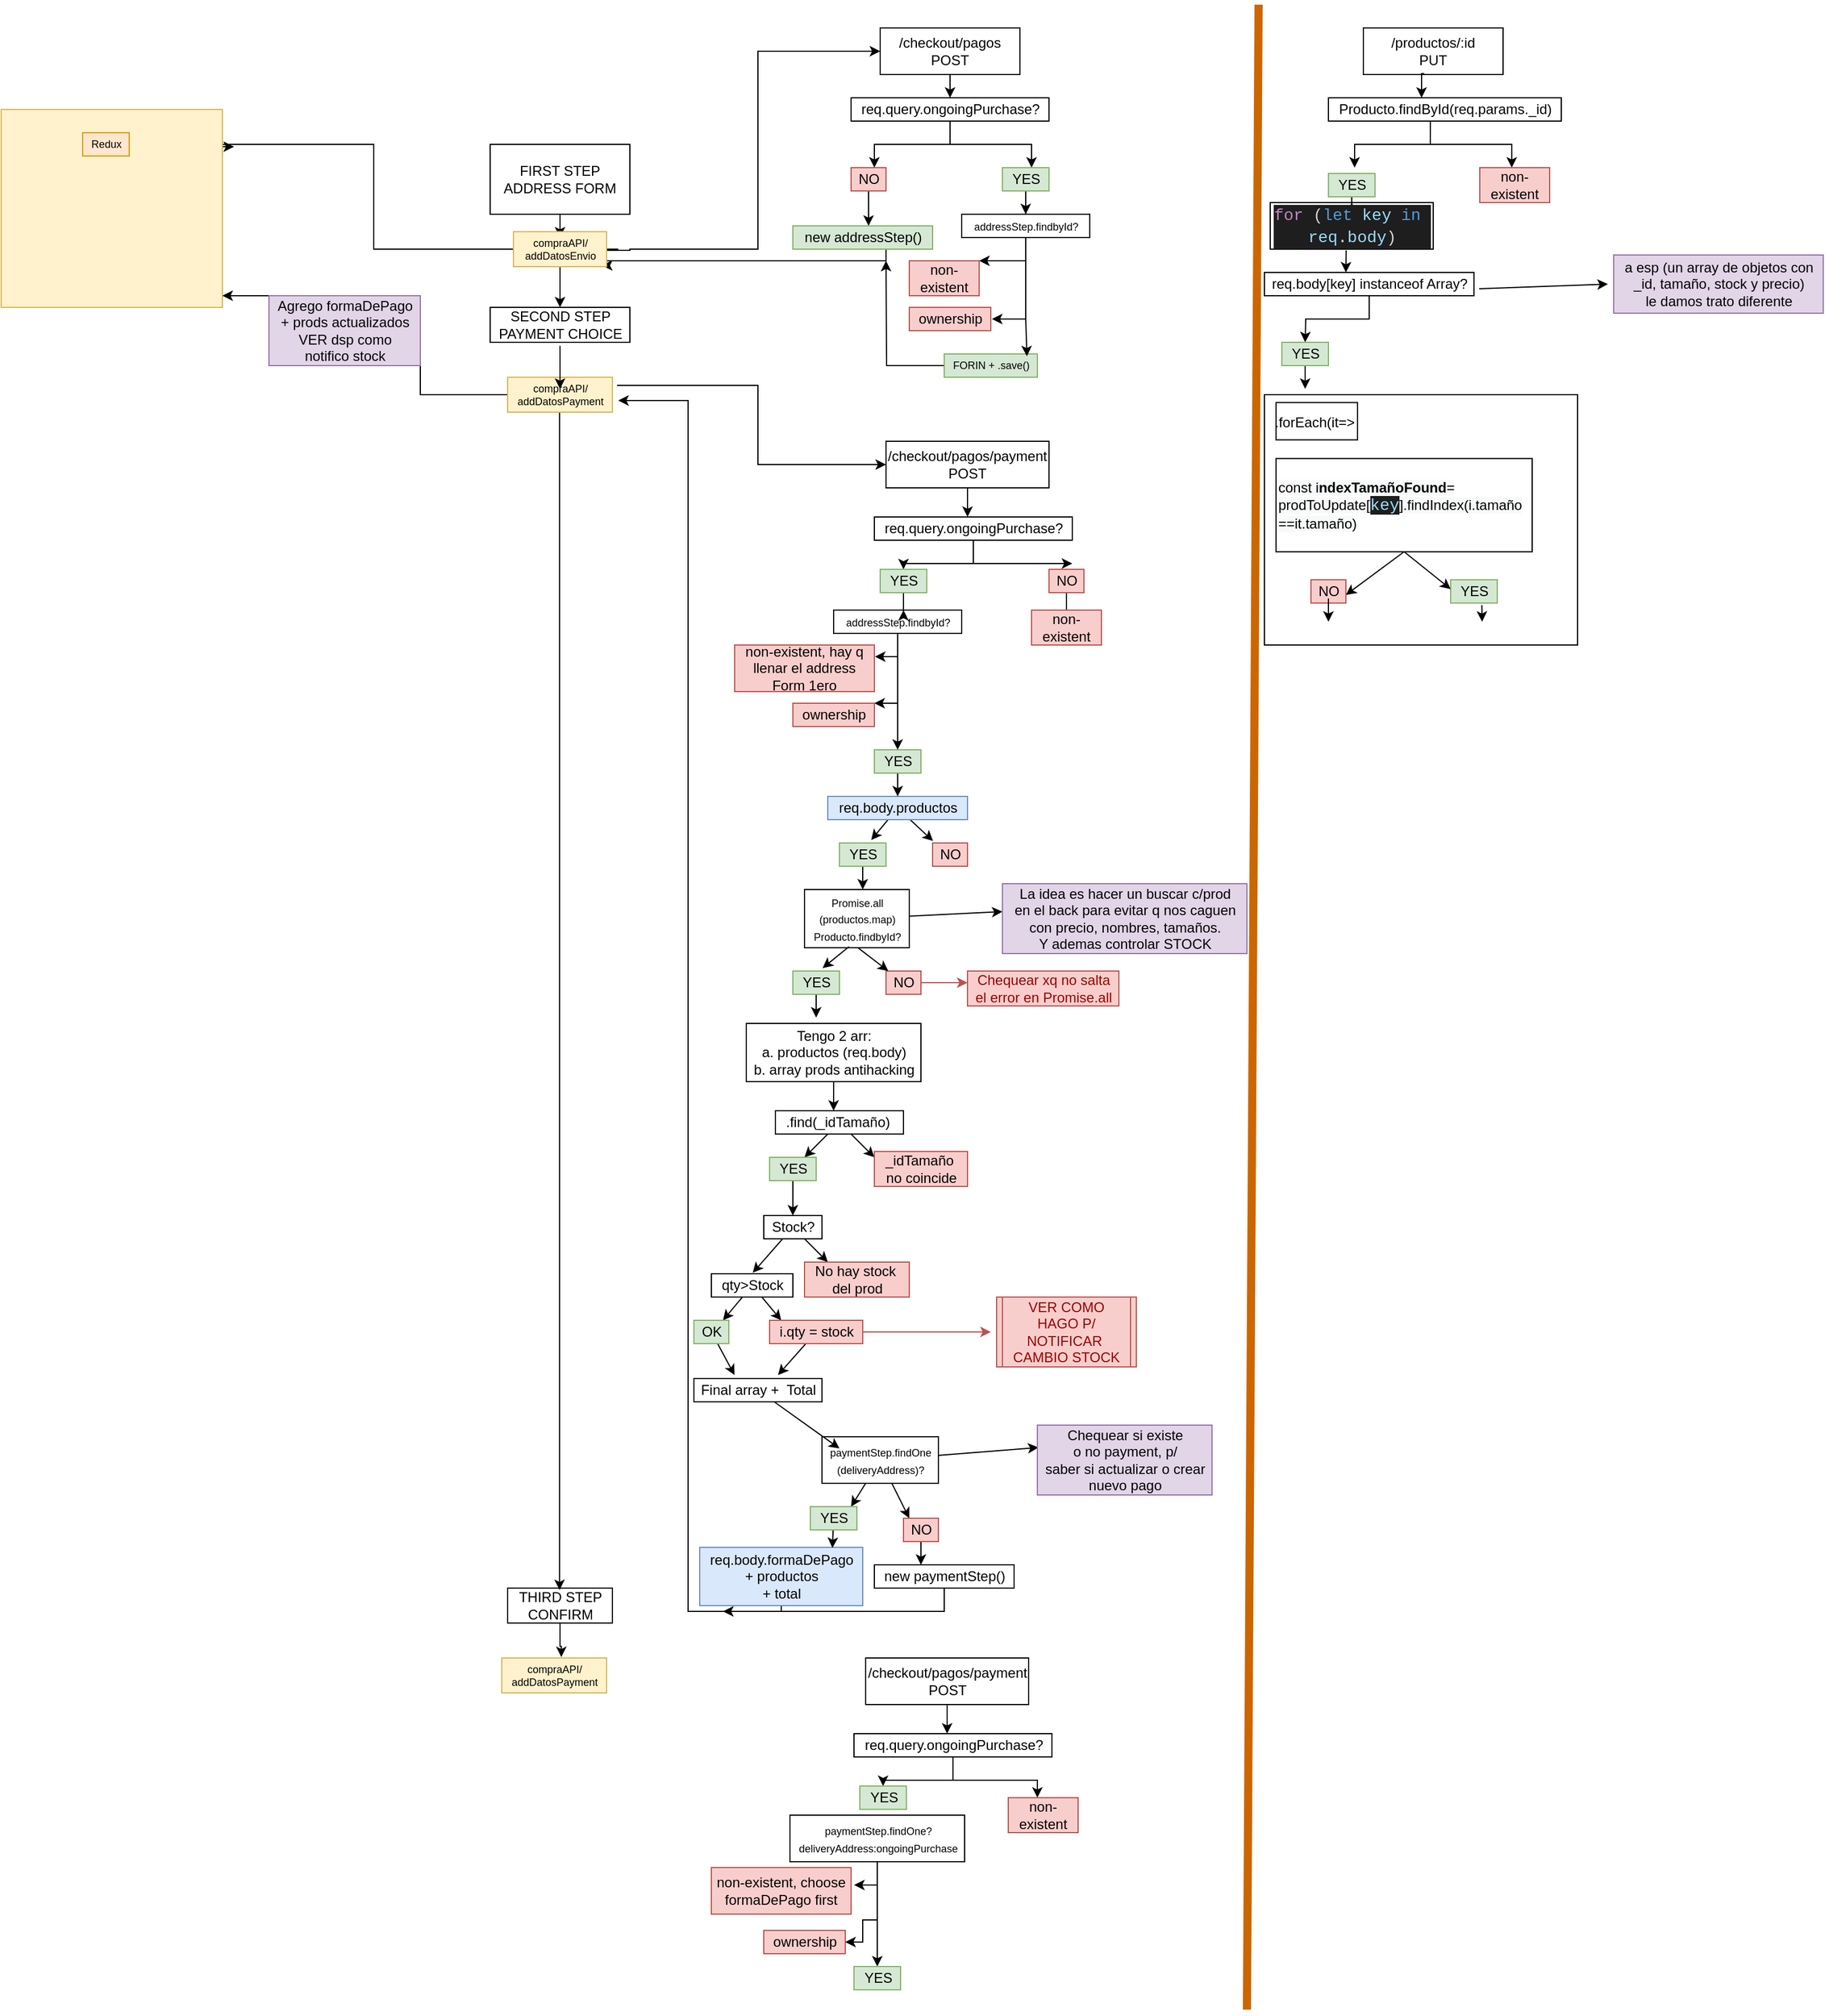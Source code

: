 <mxfile version="17.2.4" type="github">
  <diagram id="WNU0OnEOr58vU2dcK8G2" name="Page-1">
    <mxGraphModel dx="2500" dy="896" grid="1" gridSize="10" guides="1" tooltips="1" connect="1" arrows="1" fold="1" page="1" pageScale="1" pageWidth="827" pageHeight="1169" math="0" shadow="0">
      <root>
        <mxCell id="0" />
        <mxCell id="1" parent="0" />
        <mxCell id="lC1LubLC5lz1J4YGzEKo-27" value="" style="edgeStyle=orthogonalEdgeStyle;rounded=0;orthogonalLoop=1;jettySize=auto;html=1;fontSize=9;" parent="1" source="lC1LubLC5lz1J4YGzEKo-2" edge="1">
          <mxGeometry relative="1" as="geometry">
            <mxPoint x="400" y="300" as="targetPoint" />
          </mxGeometry>
        </mxCell>
        <mxCell id="lC1LubLC5lz1J4YGzEKo-38" style="edgeStyle=orthogonalEdgeStyle;rounded=0;orthogonalLoop=1;jettySize=auto;html=1;fontSize=9;entryX=0;entryY=0.5;entryDx=0;entryDy=0;" parent="1" target="lC1LubLC5lz1J4YGzEKo-7" edge="1">
          <mxGeometry relative="1" as="geometry">
            <mxPoint x="660" y="110" as="targetPoint" />
            <mxPoint x="450" y="310" as="sourcePoint" />
            <Array as="points">
              <mxPoint x="440" y="310" />
              <mxPoint x="440" y="311" />
              <mxPoint x="460" y="311" />
              <mxPoint x="460" y="310" />
              <mxPoint x="570" y="310" />
              <mxPoint x="570" y="140" />
            </Array>
          </mxGeometry>
        </mxCell>
        <mxCell id="lC1LubLC5lz1J4YGzEKo-2" value="FIRST STEP&lt;br&gt;ADDRESS FORM" style="whiteSpace=wrap;html=1;" parent="1" vertex="1">
          <mxGeometry x="340" y="220" width="120" height="60" as="geometry" />
        </mxCell>
        <mxCell id="lC1LubLC5lz1J4YGzEKo-4" value="SECOND STEP&lt;br&gt;PAYMENT CHOICE" style="text;html=1;align=center;verticalAlign=middle;resizable=0;points=[];autosize=1;strokeColor=default;fillColor=none;" parent="1" vertex="1">
          <mxGeometry x="340" y="360" width="120" height="30" as="geometry" />
        </mxCell>
        <mxCell id="lC1LubLC5lz1J4YGzEKo-9" style="edgeStyle=orthogonalEdgeStyle;rounded=0;orthogonalLoop=1;jettySize=auto;html=1;exitX=0.5;exitY=1;exitDx=0;exitDy=0;" parent="1" source="lC1LubLC5lz1J4YGzEKo-7" edge="1">
          <mxGeometry relative="1" as="geometry">
            <mxPoint x="735" y="180" as="targetPoint" />
          </mxGeometry>
        </mxCell>
        <mxCell id="lC1LubLC5lz1J4YGzEKo-7" value="/checkout/pagos&lt;br&gt;POST" style="whiteSpace=wrap;html=1;" parent="1" vertex="1">
          <mxGeometry x="675" y="120" width="120" height="40" as="geometry" />
        </mxCell>
        <mxCell id="lC1LubLC5lz1J4YGzEKo-12" value="" style="edgeStyle=orthogonalEdgeStyle;rounded=0;orthogonalLoop=1;jettySize=auto;html=1;" parent="1" source="lC1LubLC5lz1J4YGzEKo-10" edge="1">
          <mxGeometry relative="1" as="geometry">
            <mxPoint x="670" y="240" as="targetPoint" />
            <Array as="points">
              <mxPoint x="735" y="220" />
              <mxPoint x="670" y="220" />
            </Array>
          </mxGeometry>
        </mxCell>
        <mxCell id="lC1LubLC5lz1J4YGzEKo-14" value="" style="edgeStyle=orthogonalEdgeStyle;rounded=0;orthogonalLoop=1;jettySize=auto;html=1;" parent="1" source="lC1LubLC5lz1J4YGzEKo-10" edge="1">
          <mxGeometry relative="1" as="geometry">
            <mxPoint x="805" y="240" as="targetPoint" />
            <Array as="points">
              <mxPoint x="735" y="220" />
              <mxPoint x="805" y="220" />
              <mxPoint x="805" y="240" />
            </Array>
          </mxGeometry>
        </mxCell>
        <mxCell id="lC1LubLC5lz1J4YGzEKo-10" value="req.query.ongoingPurchase?" style="text;html=1;align=center;verticalAlign=middle;resizable=0;points=[];autosize=1;strokeColor=default;fillColor=none;" parent="1" vertex="1">
          <mxGeometry x="650" y="180" width="170" height="20" as="geometry" />
        </mxCell>
        <mxCell id="lC1LubLC5lz1J4YGzEKo-18" value="" style="edgeStyle=orthogonalEdgeStyle;rounded=0;orthogonalLoop=1;jettySize=auto;html=1;" parent="1" source="lC1LubLC5lz1J4YGzEKo-15" edge="1">
          <mxGeometry relative="1" as="geometry">
            <mxPoint x="665" y="290" as="targetPoint" />
            <Array as="points">
              <mxPoint x="665" y="280" />
              <mxPoint x="665" y="280" />
            </Array>
          </mxGeometry>
        </mxCell>
        <mxCell id="lC1LubLC5lz1J4YGzEKo-15" value="NO" style="text;html=1;align=center;verticalAlign=middle;resizable=0;points=[];autosize=1;strokeColor=#b85450;fillColor=#f8cecc;" parent="1" vertex="1">
          <mxGeometry x="650" y="240" width="30" height="20" as="geometry" />
        </mxCell>
        <mxCell id="lC1LubLC5lz1J4YGzEKo-21" value="" style="edgeStyle=orthogonalEdgeStyle;rounded=0;orthogonalLoop=1;jettySize=auto;html=1;" parent="1" source="lC1LubLC5lz1J4YGzEKo-16" target="lC1LubLC5lz1J4YGzEKo-20" edge="1">
          <mxGeometry relative="1" as="geometry" />
        </mxCell>
        <mxCell id="lC1LubLC5lz1J4YGzEKo-16" value="YES" style="text;html=1;align=center;verticalAlign=middle;resizable=0;points=[];autosize=1;strokeColor=#82b366;fillColor=#d5e8d4;" parent="1" vertex="1">
          <mxGeometry x="780" y="240" width="40" height="20" as="geometry" />
        </mxCell>
        <mxCell id="GX86QxE9Dc3Bw4Pw90zu-1" style="edgeStyle=orthogonalEdgeStyle;rounded=0;orthogonalLoop=1;jettySize=auto;html=1;fontSize=9;entryX=0.95;entryY=0.967;entryDx=0;entryDy=0;entryPerimeter=0;" parent="1" source="lC1LubLC5lz1J4YGzEKo-19" target="lC1LubLC5lz1J4YGzEKo-28" edge="1">
          <mxGeometry relative="1" as="geometry">
            <mxPoint x="440" y="330" as="targetPoint" />
            <Array as="points">
              <mxPoint x="680" y="320" />
              <mxPoint x="440" y="320" />
              <mxPoint x="440" y="324" />
            </Array>
          </mxGeometry>
        </mxCell>
        <mxCell id="lC1LubLC5lz1J4YGzEKo-19" value="new addressStep()" style="text;html=1;align=center;verticalAlign=middle;resizable=0;points=[];autosize=1;strokeColor=#82b366;fillColor=#d5e8d4;" parent="1" vertex="1">
          <mxGeometry x="600" y="290" width="120" height="20" as="geometry" />
        </mxCell>
        <mxCell id="lC1LubLC5lz1J4YGzEKo-23" value="" style="edgeStyle=orthogonalEdgeStyle;rounded=0;orthogonalLoop=1;jettySize=auto;html=1;fontSize=9;" parent="1" source="lC1LubLC5lz1J4YGzEKo-20" target="lC1LubLC5lz1J4YGzEKo-22" edge="1">
          <mxGeometry relative="1" as="geometry">
            <Array as="points">
              <mxPoint x="800" y="320" />
              <mxPoint x="745" y="320" />
            </Array>
          </mxGeometry>
        </mxCell>
        <mxCell id="lC1LubLC5lz1J4YGzEKo-25" value="" style="edgeStyle=orthogonalEdgeStyle;rounded=0;orthogonalLoop=1;jettySize=auto;html=1;fontSize=9;entryX=1.014;entryY=0.5;entryDx=0;entryDy=0;entryPerimeter=0;" parent="1" source="lC1LubLC5lz1J4YGzEKo-20" target="lC1LubLC5lz1J4YGzEKo-24" edge="1">
          <mxGeometry relative="1" as="geometry">
            <mxPoint x="780" y="370" as="targetPoint" />
            <Array as="points">
              <mxPoint x="800" y="370" />
            </Array>
          </mxGeometry>
        </mxCell>
        <mxCell id="lC1LubLC5lz1J4YGzEKo-20" value="&lt;font style=&quot;font-size: 9px&quot;&gt;addressStep.findbyId?&lt;/font&gt;" style="text;html=1;align=center;verticalAlign=middle;resizable=0;points=[];autosize=1;strokeColor=default;" parent="1" vertex="1">
          <mxGeometry x="745" y="280" width="110" height="20" as="geometry" />
        </mxCell>
        <mxCell id="lC1LubLC5lz1J4YGzEKo-22" value="non-existent" style="whiteSpace=wrap;html=1;fillColor=#f8cecc;strokeColor=#b85450;" parent="1" vertex="1">
          <mxGeometry x="700" y="320" width="60" height="30" as="geometry" />
        </mxCell>
        <mxCell id="lC1LubLC5lz1J4YGzEKo-24" value="ownership" style="text;html=1;align=center;verticalAlign=middle;resizable=0;points=[];autosize=1;strokeColor=#b85450;fillColor=#f8cecc;" parent="1" vertex="1">
          <mxGeometry x="700" y="360" width="70" height="20" as="geometry" />
        </mxCell>
        <mxCell id="GX86QxE9Dc3Bw4Pw90zu-2" style="edgeStyle=orthogonalEdgeStyle;rounded=0;orthogonalLoop=1;jettySize=auto;html=1;fontSize=9;" parent="1" source="lC1LubLC5lz1J4YGzEKo-26" edge="1">
          <mxGeometry relative="1" as="geometry">
            <mxPoint x="680" y="320" as="targetPoint" />
          </mxGeometry>
        </mxCell>
        <mxCell id="lC1LubLC5lz1J4YGzEKo-26" value="FORIN + .save()" style="text;html=1;align=center;verticalAlign=middle;resizable=0;points=[];autosize=1;fontSize=9;strokeColor=#82b366;fillColor=#d5e8d4;" parent="1" vertex="1">
          <mxGeometry x="730" y="400" width="80" height="20" as="geometry" />
        </mxCell>
        <mxCell id="lC1LubLC5lz1J4YGzEKo-30" value="" style="edgeStyle=orthogonalEdgeStyle;rounded=0;orthogonalLoop=1;jettySize=auto;html=1;fontSize=9;" parent="1" source="lC1LubLC5lz1J4YGzEKo-28" edge="1">
          <mxGeometry relative="1" as="geometry">
            <mxPoint x="120" y="222" as="targetPoint" />
            <Array as="points">
              <mxPoint x="240" y="310" />
              <mxPoint x="240" y="220" />
              <mxPoint x="110" y="220" />
              <mxPoint x="110" y="222" />
            </Array>
          </mxGeometry>
        </mxCell>
        <mxCell id="lC1LubLC5lz1J4YGzEKo-39" value="" style="edgeStyle=orthogonalEdgeStyle;rounded=0;orthogonalLoop=1;jettySize=auto;html=1;fontSize=9;" parent="1" source="lC1LubLC5lz1J4YGzEKo-28" target="lC1LubLC5lz1J4YGzEKo-4" edge="1">
          <mxGeometry relative="1" as="geometry" />
        </mxCell>
        <mxCell id="lC1LubLC5lz1J4YGzEKo-28" value="compraAPI/&lt;br&gt;addDatosEnvio" style="text;html=1;align=center;verticalAlign=middle;resizable=0;points=[];autosize=1;strokeColor=#d6b656;fillColor=#fff2cc;fontSize=9;" parent="1" vertex="1">
          <mxGeometry x="360" y="295" width="80" height="30" as="geometry" />
        </mxCell>
        <mxCell id="lC1LubLC5lz1J4YGzEKo-36" value="" style="rounded=0;whiteSpace=wrap;html=1;labelBackgroundColor=#FFCCCC;fontSize=9;strokeColor=#d6b656;fillColor=#fff2cc;" parent="1" vertex="1">
          <mxGeometry x="-80" y="190" width="190" height="170" as="geometry" />
        </mxCell>
        <mxCell id="lC1LubLC5lz1J4YGzEKo-37" value="Redux&lt;br&gt;" style="text;html=1;align=center;verticalAlign=middle;resizable=0;points=[];autosize=1;strokeColor=#d79b00;fillColor=#ffe6cc;fontSize=9;" parent="1" vertex="1">
          <mxGeometry x="-10" y="210" width="40" height="20" as="geometry" />
        </mxCell>
        <mxCell id="lC1LubLC5lz1J4YGzEKo-46" value="" style="edgeStyle=orthogonalEdgeStyle;rounded=0;orthogonalLoop=1;jettySize=auto;html=1;fontSize=9;entryX=0.496;entryY=0.056;entryDx=0;entryDy=0;entryPerimeter=0;" parent="1" source="lC1LubLC5lz1J4YGzEKo-43" target="lC1LubLC5lz1J4YGzEKo-47" edge="1">
          <mxGeometry relative="1" as="geometry">
            <mxPoint x="400" y="480" as="targetPoint" />
            <Array as="points">
              <mxPoint x="400" y="1452" />
            </Array>
          </mxGeometry>
        </mxCell>
        <mxCell id="tTHSPChEhPKR0PGT31vi-97" style="edgeStyle=orthogonalEdgeStyle;rounded=0;orthogonalLoop=1;jettySize=auto;html=1;fontColor=#000000;entryX=1;entryY=0.941;entryDx=0;entryDy=0;entryPerimeter=0;" parent="1" source="lC1LubLC5lz1J4YGzEKo-43" target="lC1LubLC5lz1J4YGzEKo-36" edge="1">
          <mxGeometry relative="1" as="geometry">
            <mxPoint x="250" y="350" as="targetPoint" />
            <Array as="points">
              <mxPoint x="280" y="435" />
              <mxPoint x="280" y="350" />
            </Array>
          </mxGeometry>
        </mxCell>
        <mxCell id="lC1LubLC5lz1J4YGzEKo-43" value="compraAPI/&lt;br&gt;addDatosPayment" style="text;html=1;align=center;verticalAlign=middle;resizable=0;points=[];autosize=1;strokeColor=#d6b656;fillColor=#fff2cc;fontSize=9;" parent="1" vertex="1">
          <mxGeometry x="355" y="420" width="90" height="30" as="geometry" />
        </mxCell>
        <mxCell id="GX86QxE9Dc3Bw4Pw90zu-6" style="edgeStyle=orthogonalEdgeStyle;rounded=0;orthogonalLoop=1;jettySize=auto;html=1;fontSize=9;exitX=1.044;exitY=0.233;exitDx=0;exitDy=0;exitPerimeter=0;" parent="1" source="lC1LubLC5lz1J4YGzEKo-43" edge="1">
          <mxGeometry relative="1" as="geometry">
            <mxPoint x="680" y="495" as="targetPoint" />
            <Array as="points">
              <mxPoint x="570" y="427" />
              <mxPoint x="570" y="495" />
            </Array>
          </mxGeometry>
        </mxCell>
        <mxCell id="tTHSPChEhPKR0PGT31vi-1" style="edgeStyle=orthogonalEdgeStyle;rounded=0;orthogonalLoop=1;jettySize=auto;html=1;entryX=0.568;entryY=-0.024;entryDx=0;entryDy=0;entryPerimeter=0;" parent="1" source="lC1LubLC5lz1J4YGzEKo-47" target="tTHSPChEhPKR0PGT31vi-2" edge="1">
          <mxGeometry relative="1" as="geometry">
            <mxPoint x="395" y="1510" as="targetPoint" />
          </mxGeometry>
        </mxCell>
        <mxCell id="lC1LubLC5lz1J4YGzEKo-47" value="THIRD STEP&lt;br&gt;CONFIRM" style="text;html=1;align=center;verticalAlign=middle;resizable=0;points=[];autosize=1;strokeColor=default;fillColor=none;" parent="1" vertex="1">
          <mxGeometry x="355" y="1460" width="90" height="30" as="geometry" />
        </mxCell>
        <mxCell id="GX86QxE9Dc3Bw4Pw90zu-3" value="" style="endArrow=classic;html=1;rounded=0;fontSize=9;entryX=0.888;entryY=0.1;entryDx=0;entryDy=0;entryPerimeter=0;" parent="1" target="lC1LubLC5lz1J4YGzEKo-26" edge="1">
          <mxGeometry width="50" height="50" relative="1" as="geometry">
            <mxPoint x="800" y="370" as="sourcePoint" />
            <mxPoint x="770" y="480" as="targetPoint" />
          </mxGeometry>
        </mxCell>
        <mxCell id="GX86QxE9Dc3Bw4Pw90zu-5" value="" style="endArrow=classic;html=1;rounded=0;fontSize=9;exitX=0.5;exitY=1.1;exitDx=0;exitDy=0;exitPerimeter=0;" parent="1" source="lC1LubLC5lz1J4YGzEKo-4" edge="1">
          <mxGeometry width="50" height="50" relative="1" as="geometry">
            <mxPoint x="400" y="420" as="sourcePoint" />
            <mxPoint x="400" y="430" as="targetPoint" />
          </mxGeometry>
        </mxCell>
        <mxCell id="GX86QxE9Dc3Bw4Pw90zu-9" style="edgeStyle=orthogonalEdgeStyle;rounded=0;orthogonalLoop=1;jettySize=auto;html=1;fontSize=9;" parent="1" source="GX86QxE9Dc3Bw4Pw90zu-8" edge="1">
          <mxGeometry relative="1" as="geometry">
            <mxPoint x="750" y="540" as="targetPoint" />
          </mxGeometry>
        </mxCell>
        <mxCell id="GX86QxE9Dc3Bw4Pw90zu-8" value="/checkout/pagos/payment&lt;br&gt;POST" style="whiteSpace=wrap;html=1;" parent="1" vertex="1">
          <mxGeometry x="680" y="475" width="140" height="40" as="geometry" />
        </mxCell>
        <mxCell id="tTHSPChEhPKR0PGT31vi-6" style="edgeStyle=orthogonalEdgeStyle;rounded=0;orthogonalLoop=1;jettySize=auto;html=1;" parent="1" source="GX86QxE9Dc3Bw4Pw90zu-10" target="GX86QxE9Dc3Bw4Pw90zu-12" edge="1">
          <mxGeometry relative="1" as="geometry" />
        </mxCell>
        <mxCell id="GX86QxE9Dc3Bw4Pw90zu-10" value="req.query.ongoingPurchase?" style="text;html=1;align=center;verticalAlign=middle;resizable=0;points=[];autosize=1;strokeColor=default;fillColor=none;" parent="1" vertex="1">
          <mxGeometry x="670" y="540" width="170" height="20" as="geometry" />
        </mxCell>
        <mxCell id="tTHSPChEhPKR0PGT31vi-4" style="edgeStyle=orthogonalEdgeStyle;rounded=0;orthogonalLoop=1;jettySize=auto;html=1;" parent="1" source="GX86QxE9Dc3Bw4Pw90zu-11" edge="1">
          <mxGeometry relative="1" as="geometry">
            <mxPoint x="835" y="620" as="targetPoint" />
          </mxGeometry>
        </mxCell>
        <mxCell id="GX86QxE9Dc3Bw4Pw90zu-11" value="NO" style="text;html=1;align=center;verticalAlign=middle;resizable=0;points=[];autosize=1;strokeColor=#b85450;fillColor=#f8cecc;" parent="1" vertex="1">
          <mxGeometry x="820" y="585" width="30" height="20" as="geometry" />
        </mxCell>
        <mxCell id="tTHSPChEhPKR0PGT31vi-9" style="edgeStyle=orthogonalEdgeStyle;rounded=0;orthogonalLoop=1;jettySize=auto;html=1;" parent="1" source="GX86QxE9Dc3Bw4Pw90zu-12" edge="1">
          <mxGeometry relative="1" as="geometry">
            <mxPoint x="695" y="620" as="targetPoint" />
          </mxGeometry>
        </mxCell>
        <mxCell id="GX86QxE9Dc3Bw4Pw90zu-12" value="YES" style="text;html=1;align=center;verticalAlign=middle;resizable=0;points=[];autosize=1;strokeColor=#82b366;fillColor=#d5e8d4;" parent="1" vertex="1">
          <mxGeometry x="675" y="585" width="40" height="20" as="geometry" />
        </mxCell>
        <mxCell id="tTHSPChEhPKR0PGT31vi-2" value="compraAPI/&lt;br&gt;addDatosPayment" style="text;html=1;align=center;verticalAlign=middle;resizable=0;points=[];autosize=1;strokeColor=#d6b656;fillColor=#fff2cc;fontSize=9;" parent="1" vertex="1">
          <mxGeometry x="350" y="1520" width="90" height="30" as="geometry" />
        </mxCell>
        <mxCell id="tTHSPChEhPKR0PGT31vi-5" value="non-existent" style="whiteSpace=wrap;html=1;fillColor=#f8cecc;strokeColor=#b85450;" parent="1" vertex="1">
          <mxGeometry x="805" y="620" width="60" height="30" as="geometry" />
        </mxCell>
        <mxCell id="tTHSPChEhPKR0PGT31vi-7" value="" style="endArrow=classic;html=1;rounded=0;" parent="1" edge="1">
          <mxGeometry width="50" height="50" relative="1" as="geometry">
            <mxPoint x="750" y="580" as="sourcePoint" />
            <mxPoint x="840" y="580" as="targetPoint" />
          </mxGeometry>
        </mxCell>
        <mxCell id="tTHSPChEhPKR0PGT31vi-11" style="edgeStyle=orthogonalEdgeStyle;rounded=0;orthogonalLoop=1;jettySize=auto;html=1;" parent="1" source="tTHSPChEhPKR0PGT31vi-10" edge="1">
          <mxGeometry relative="1" as="geometry">
            <mxPoint x="670" y="660" as="targetPoint" />
          </mxGeometry>
        </mxCell>
        <mxCell id="tTHSPChEhPKR0PGT31vi-10" value="&lt;font style=&quot;font-size: 9px&quot;&gt;addressStep.findbyId?&lt;/font&gt;" style="text;html=1;align=center;verticalAlign=middle;resizable=0;points=[];autosize=1;strokeColor=default;" parent="1" vertex="1">
          <mxGeometry x="635" y="620" width="110" height="20" as="geometry" />
        </mxCell>
        <mxCell id="tTHSPChEhPKR0PGT31vi-12" value="non-existent, hay q llenar el address Form 1ero" style="whiteSpace=wrap;html=1;fillColor=#f8cecc;strokeColor=#b85450;" parent="1" vertex="1">
          <mxGeometry x="550" y="650" width="120" height="40" as="geometry" />
        </mxCell>
        <mxCell id="tTHSPChEhPKR0PGT31vi-13" value="" style="endArrow=classic;html=1;rounded=0;edgeStyle=orthogonalEdgeStyle;" parent="1" edge="1">
          <mxGeometry width="50" height="50" relative="1" as="geometry">
            <mxPoint x="690" y="660" as="sourcePoint" />
            <mxPoint x="670" y="700" as="targetPoint" />
            <Array as="points">
              <mxPoint x="690" y="700" />
              <mxPoint x="670" y="700" />
            </Array>
          </mxGeometry>
        </mxCell>
        <mxCell id="tTHSPChEhPKR0PGT31vi-14" value="" style="endArrow=classic;html=1;rounded=0;" parent="1" edge="1">
          <mxGeometry width="50" height="50" relative="1" as="geometry">
            <mxPoint x="690" y="700" as="sourcePoint" />
            <mxPoint x="690" y="740" as="targetPoint" />
          </mxGeometry>
        </mxCell>
        <mxCell id="tTHSPChEhPKR0PGT31vi-15" value="ownership" style="text;html=1;align=center;verticalAlign=middle;resizable=0;points=[];autosize=1;strokeColor=#b85450;fillColor=#f8cecc;" parent="1" vertex="1">
          <mxGeometry x="600" y="700" width="70" height="20" as="geometry" />
        </mxCell>
        <mxCell id="tTHSPChEhPKR0PGT31vi-17" style="edgeStyle=none;rounded=0;orthogonalLoop=1;jettySize=auto;html=1;entryX=0.683;entryY=-0.128;entryDx=0;entryDy=0;entryPerimeter=0;" parent="1" source="tTHSPChEhPKR0PGT31vi-16" target="tTHSPChEhPKR0PGT31vi-19" edge="1">
          <mxGeometry relative="1" as="geometry">
            <mxPoint x="660" y="750" as="targetPoint" />
          </mxGeometry>
        </mxCell>
        <mxCell id="tTHSPChEhPKR0PGT31vi-18" style="edgeStyle=none;rounded=0;orthogonalLoop=1;jettySize=auto;html=1;entryX=0.012;entryY=-0.085;entryDx=0;entryDy=0;entryPerimeter=0;" parent="1" source="tTHSPChEhPKR0PGT31vi-16" target="tTHSPChEhPKR0PGT31vi-20" edge="1">
          <mxGeometry relative="1" as="geometry">
            <mxPoint x="720" y="750" as="targetPoint" />
          </mxGeometry>
        </mxCell>
        <mxCell id="tTHSPChEhPKR0PGT31vi-16" value="req.body.productos" style="text;html=1;align=center;verticalAlign=middle;resizable=0;points=[];autosize=1;fillColor=#dae8fc;strokeColor=#6c8ebf;" parent="1" vertex="1">
          <mxGeometry x="630" y="780" width="120" height="20" as="geometry" />
        </mxCell>
        <mxCell id="tTHSPChEhPKR0PGT31vi-24" style="edgeStyle=none;rounded=0;orthogonalLoop=1;jettySize=auto;html=1;" parent="1" source="tTHSPChEhPKR0PGT31vi-19" edge="1">
          <mxGeometry relative="1" as="geometry">
            <mxPoint x="660" y="860" as="targetPoint" />
          </mxGeometry>
        </mxCell>
        <mxCell id="tTHSPChEhPKR0PGT31vi-19" value="YES" style="text;html=1;align=center;verticalAlign=middle;resizable=0;points=[];autosize=1;strokeColor=#82b366;fillColor=#d5e8d4;" parent="1" vertex="1">
          <mxGeometry x="640" y="820" width="40" height="20" as="geometry" />
        </mxCell>
        <mxCell id="tTHSPChEhPKR0PGT31vi-20" value="NO" style="text;html=1;align=center;verticalAlign=middle;resizable=0;points=[];autosize=1;strokeColor=#b85450;fillColor=#f8cecc;" parent="1" vertex="1">
          <mxGeometry x="720" y="820" width="30" height="20" as="geometry" />
        </mxCell>
        <mxCell id="tTHSPChEhPKR0PGT31vi-23" style="edgeStyle=none;rounded=0;orthogonalLoop=1;jettySize=auto;html=1;" parent="1" source="tTHSPChEhPKR0PGT31vi-21" edge="1">
          <mxGeometry relative="1" as="geometry">
            <mxPoint x="690" y="780" as="targetPoint" />
          </mxGeometry>
        </mxCell>
        <mxCell id="tTHSPChEhPKR0PGT31vi-21" value="YES" style="text;html=1;align=center;verticalAlign=middle;resizable=0;points=[];autosize=1;strokeColor=#82b366;fillColor=#d5e8d4;" parent="1" vertex="1">
          <mxGeometry x="670" y="740" width="40" height="20" as="geometry" />
        </mxCell>
        <mxCell id="tTHSPChEhPKR0PGT31vi-26" style="edgeStyle=none;rounded=0;orthogonalLoop=1;jettySize=auto;html=1;entryX=0;entryY=0.4;entryDx=0;entryDy=0;entryPerimeter=0;" parent="1" source="tTHSPChEhPKR0PGT31vi-25" target="tTHSPChEhPKR0PGT31vi-27" edge="1">
          <mxGeometry relative="1" as="geometry">
            <mxPoint x="780" y="880" as="targetPoint" />
          </mxGeometry>
        </mxCell>
        <mxCell id="tTHSPChEhPKR0PGT31vi-25" value="&lt;font style=&quot;font-size: 9px&quot;&gt;Promise.all&lt;br&gt;(productos.map)&lt;br&gt;Producto.findbyId?&lt;/font&gt;" style="text;html=1;align=center;verticalAlign=middle;resizable=0;points=[];autosize=1;strokeColor=default;" parent="1" vertex="1">
          <mxGeometry x="610" y="860" width="90" height="50" as="geometry" />
        </mxCell>
        <mxCell id="tTHSPChEhPKR0PGT31vi-27" value="La idea es hacer un buscar c/prod &lt;br&gt;en el back para evitar q nos caguen &lt;br&gt;con precio, nombres, tamaños.&lt;br&gt;Y ademas controlar STOCK" style="text;html=1;align=center;verticalAlign=middle;resizable=0;points=[];autosize=1;strokeColor=#9673a6;glass=0;sketch=0;fillColor=#e1d5e7;" parent="1" vertex="1">
          <mxGeometry x="780" y="855" width="210" height="60" as="geometry" />
        </mxCell>
        <mxCell id="tTHSPChEhPKR0PGT31vi-29" value="NO" style="text;html=1;align=center;verticalAlign=middle;resizable=0;points=[];autosize=1;strokeColor=#b85450;fillColor=#f8cecc;" parent="1" vertex="1">
          <mxGeometry x="680" y="930" width="30" height="20" as="geometry" />
        </mxCell>
        <mxCell id="tTHSPChEhPKR0PGT31vi-33" style="edgeStyle=none;rounded=0;orthogonalLoop=1;jettySize=auto;html=1;" parent="1" source="tTHSPChEhPKR0PGT31vi-30" edge="1">
          <mxGeometry relative="1" as="geometry">
            <mxPoint x="620" y="970" as="targetPoint" />
          </mxGeometry>
        </mxCell>
        <mxCell id="tTHSPChEhPKR0PGT31vi-30" value="YES" style="text;html=1;align=center;verticalAlign=middle;resizable=0;points=[];autosize=1;strokeColor=#82b366;fillColor=#d5e8d4;" parent="1" vertex="1">
          <mxGeometry x="600" y="930" width="40" height="20" as="geometry" />
        </mxCell>
        <mxCell id="tTHSPChEhPKR0PGT31vi-31" style="edgeStyle=none;rounded=0;orthogonalLoop=1;jettySize=auto;html=1;entryX=0.639;entryY=-0.128;entryDx=0;entryDy=0;entryPerimeter=0;exitX=0.424;exitY=0.983;exitDx=0;exitDy=0;exitPerimeter=0;" parent="1" source="tTHSPChEhPKR0PGT31vi-25" target="tTHSPChEhPKR0PGT31vi-30" edge="1">
          <mxGeometry relative="1" as="geometry">
            <mxPoint x="677.32" y="827.44" as="targetPoint" />
            <mxPoint x="650" y="920" as="sourcePoint" />
          </mxGeometry>
        </mxCell>
        <mxCell id="tTHSPChEhPKR0PGT31vi-32" style="edgeStyle=none;rounded=0;orthogonalLoop=1;jettySize=auto;html=1;exitX=0.511;exitY=1.001;exitDx=0;exitDy=0;exitPerimeter=0;" parent="1" source="tTHSPChEhPKR0PGT31vi-25" target="tTHSPChEhPKR0PGT31vi-29" edge="1">
          <mxGeometry relative="1" as="geometry">
            <mxPoint x="635.56" y="937.44" as="targetPoint" />
            <mxPoint x="658.16" y="919.15" as="sourcePoint" />
          </mxGeometry>
        </mxCell>
        <mxCell id="tTHSPChEhPKR0PGT31vi-37" style="edgeStyle=none;rounded=0;orthogonalLoop=1;jettySize=auto;html=1;" parent="1" source="tTHSPChEhPKR0PGT31vi-34" edge="1">
          <mxGeometry relative="1" as="geometry">
            <mxPoint x="635" y="1050" as="targetPoint" />
          </mxGeometry>
        </mxCell>
        <mxCell id="tTHSPChEhPKR0PGT31vi-34" value="Tengo 2 arr:&lt;br&gt;a. productos (req.body)&lt;br&gt;b. array prods antihacking" style="text;html=1;align=center;verticalAlign=middle;resizable=0;points=[];autosize=1;strokeColor=default;" parent="1" vertex="1">
          <mxGeometry x="560" y="975" width="150" height="50" as="geometry" />
        </mxCell>
        <mxCell id="tTHSPChEhPKR0PGT31vi-39" style="edgeStyle=none;rounded=0;orthogonalLoop=1;jettySize=auto;html=1;" parent="1" source="tTHSPChEhPKR0PGT31vi-38" edge="1">
          <mxGeometry relative="1" as="geometry">
            <mxPoint x="610" y="1090" as="targetPoint" />
          </mxGeometry>
        </mxCell>
        <mxCell id="tTHSPChEhPKR0PGT31vi-40" style="edgeStyle=none;rounded=0;orthogonalLoop=1;jettySize=auto;html=1;" parent="1" source="tTHSPChEhPKR0PGT31vi-38" edge="1">
          <mxGeometry relative="1" as="geometry">
            <mxPoint x="670" y="1090" as="targetPoint" />
          </mxGeometry>
        </mxCell>
        <mxCell id="tTHSPChEhPKR0PGT31vi-38" value=".find(_idTamaño)&amp;nbsp;" style="text;html=1;align=center;verticalAlign=middle;resizable=0;points=[];autosize=1;strokeColor=default;" parent="1" vertex="1">
          <mxGeometry x="585" y="1050" width="110" height="20" as="geometry" />
        </mxCell>
        <mxCell id="tTHSPChEhPKR0PGT31vi-49" value="" style="edgeStyle=none;rounded=0;orthogonalLoop=1;jettySize=auto;html=1;fontColor=#990000;" parent="1" source="tTHSPChEhPKR0PGT31vi-41" target="tTHSPChEhPKR0PGT31vi-48" edge="1">
          <mxGeometry relative="1" as="geometry" />
        </mxCell>
        <mxCell id="tTHSPChEhPKR0PGT31vi-41" value="YES" style="text;html=1;align=center;verticalAlign=middle;resizable=0;points=[];autosize=1;strokeColor=#82b366;fillColor=#d5e8d4;" parent="1" vertex="1">
          <mxGeometry x="580" y="1090" width="40" height="20" as="geometry" />
        </mxCell>
        <mxCell id="tTHSPChEhPKR0PGT31vi-42" value="_idTamaño&amp;nbsp;&lt;br&gt;no coincide" style="text;html=1;align=center;verticalAlign=middle;resizable=0;points=[];autosize=1;strokeColor=#b85450;fillColor=#f8cecc;" parent="1" vertex="1">
          <mxGeometry x="670" y="1085" width="80" height="30" as="geometry" />
        </mxCell>
        <mxCell id="tTHSPChEhPKR0PGT31vi-43" value="" style="endArrow=classic;html=1;rounded=0;exitX=1;exitY=0.5;exitDx=0;exitDy=0;exitPerimeter=0;fillColor=#f8cecc;strokeColor=#b85450;" parent="1" source="tTHSPChEhPKR0PGT31vi-29" edge="1">
          <mxGeometry width="50" height="50" relative="1" as="geometry">
            <mxPoint x="710" y="970" as="sourcePoint" />
            <mxPoint x="750" y="940" as="targetPoint" />
          </mxGeometry>
        </mxCell>
        <mxCell id="tTHSPChEhPKR0PGT31vi-44" value="Chequear xq no salta&lt;br&gt;el error en Promise.all" style="text;html=1;align=center;verticalAlign=middle;resizable=0;points=[];autosize=1;strokeColor=#b85450;fillColor=#f8cecc;fontColor=#990000;" parent="1" vertex="1">
          <mxGeometry x="750" y="930" width="130" height="30" as="geometry" />
        </mxCell>
        <mxCell id="tTHSPChEhPKR0PGT31vi-50" style="edgeStyle=none;rounded=0;orthogonalLoop=1;jettySize=auto;html=1;fontColor=#990000;" parent="1" source="tTHSPChEhPKR0PGT31vi-48" edge="1">
          <mxGeometry relative="1" as="geometry">
            <mxPoint x="630" y="1180" as="targetPoint" />
          </mxGeometry>
        </mxCell>
        <mxCell id="tTHSPChEhPKR0PGT31vi-52" style="edgeStyle=none;rounded=0;orthogonalLoop=1;jettySize=auto;html=1;fontColor=#990000;entryX=0.508;entryY=-0.041;entryDx=0;entryDy=0;entryPerimeter=0;" parent="1" source="tTHSPChEhPKR0PGT31vi-48" target="tTHSPChEhPKR0PGT31vi-53" edge="1">
          <mxGeometry relative="1" as="geometry">
            <mxPoint x="570" y="1180" as="targetPoint" />
          </mxGeometry>
        </mxCell>
        <mxCell id="tTHSPChEhPKR0PGT31vi-48" value="Stock?" style="text;html=1;align=center;verticalAlign=middle;resizable=0;points=[];autosize=1;strokeColor=default;" parent="1" vertex="1">
          <mxGeometry x="575" y="1140" width="50" height="20" as="geometry" />
        </mxCell>
        <mxCell id="tTHSPChEhPKR0PGT31vi-51" value="No hay stock&amp;nbsp;&lt;br&gt;del prod" style="text;html=1;align=center;verticalAlign=middle;resizable=0;points=[];autosize=1;strokeColor=#b85450;fillColor=#f8cecc;" parent="1" vertex="1">
          <mxGeometry x="610" y="1180" width="90" height="30" as="geometry" />
        </mxCell>
        <mxCell id="tTHSPChEhPKR0PGT31vi-55" style="edgeStyle=none;rounded=0;orthogonalLoop=1;jettySize=auto;html=1;fontColor=#990000;" parent="1" source="tTHSPChEhPKR0PGT31vi-53" edge="1">
          <mxGeometry relative="1" as="geometry">
            <mxPoint x="540" y="1230" as="targetPoint" />
          </mxGeometry>
        </mxCell>
        <mxCell id="tTHSPChEhPKR0PGT31vi-56" style="edgeStyle=none;rounded=0;orthogonalLoop=1;jettySize=auto;html=1;fontColor=#990000;" parent="1" source="tTHSPChEhPKR0PGT31vi-53" edge="1">
          <mxGeometry relative="1" as="geometry">
            <mxPoint x="590" y="1230" as="targetPoint" />
          </mxGeometry>
        </mxCell>
        <mxCell id="tTHSPChEhPKR0PGT31vi-53" value="qty&amp;gt;Stock" style="text;html=1;align=center;verticalAlign=middle;resizable=0;points=[];autosize=1;strokeColor=default;" parent="1" vertex="1">
          <mxGeometry x="530" y="1190" width="70" height="20" as="geometry" />
        </mxCell>
        <mxCell id="tTHSPChEhPKR0PGT31vi-61" style="edgeStyle=none;rounded=0;orthogonalLoop=1;jettySize=auto;html=1;fontColor=#990000;entryX=0.317;entryY=-0.15;entryDx=0;entryDy=0;entryPerimeter=0;" parent="1" source="tTHSPChEhPKR0PGT31vi-57" target="tTHSPChEhPKR0PGT31vi-63" edge="1">
          <mxGeometry relative="1" as="geometry">
            <mxPoint x="560" y="1280" as="targetPoint" />
          </mxGeometry>
        </mxCell>
        <mxCell id="tTHSPChEhPKR0PGT31vi-57" value="OK" style="text;html=1;align=center;verticalAlign=middle;resizable=0;points=[];autosize=1;strokeColor=#82b366;fillColor=#d5e8d4;" parent="1" vertex="1">
          <mxGeometry x="515" y="1230" width="30" height="20" as="geometry" />
        </mxCell>
        <mxCell id="tTHSPChEhPKR0PGT31vi-59" style="edgeStyle=none;rounded=0;orthogonalLoop=1;jettySize=auto;html=1;fontColor=#990000;fillColor=#f8cecc;strokeColor=#b85450;" parent="1" source="tTHSPChEhPKR0PGT31vi-58" edge="1">
          <mxGeometry relative="1" as="geometry">
            <mxPoint x="770" y="1240" as="targetPoint" />
          </mxGeometry>
        </mxCell>
        <mxCell id="tTHSPChEhPKR0PGT31vi-62" style="edgeStyle=none;rounded=0;orthogonalLoop=1;jettySize=auto;html=1;fontColor=#990000;entryX=0.657;entryY=-0.15;entryDx=0;entryDy=0;entryPerimeter=0;" parent="1" source="tTHSPChEhPKR0PGT31vi-58" target="tTHSPChEhPKR0PGT31vi-63" edge="1">
          <mxGeometry relative="1" as="geometry">
            <mxPoint x="590" y="1270" as="targetPoint" />
          </mxGeometry>
        </mxCell>
        <mxCell id="tTHSPChEhPKR0PGT31vi-58" value="i.qty = stock" style="text;html=1;align=center;verticalAlign=middle;resizable=0;points=[];autosize=1;strokeColor=#b85450;fillColor=#f8cecc;" parent="1" vertex="1">
          <mxGeometry x="580" y="1230" width="80" height="20" as="geometry" />
        </mxCell>
        <mxCell id="tTHSPChEhPKR0PGT31vi-60" value="VER COMO&lt;br&gt;HAGO P/&lt;br&gt;NOTIFICAR&amp;nbsp;&lt;br&gt;CAMBIO STOCK" style="shape=process;whiteSpace=wrap;html=1;backgroundOutline=1;glass=0;sketch=0;strokeColor=#b85450;size=0.042;fillColor=#f8cecc;fontColor=#990000;" parent="1" vertex="1">
          <mxGeometry x="775" y="1210" width="120" height="60" as="geometry" />
        </mxCell>
        <mxCell id="tTHSPChEhPKR0PGT31vi-64" style="edgeStyle=none;rounded=0;orthogonalLoop=1;jettySize=auto;html=1;fontColor=#000000;" parent="1" source="tTHSPChEhPKR0PGT31vi-63" edge="1">
          <mxGeometry relative="1" as="geometry">
            <mxPoint x="640" y="1340" as="targetPoint" />
          </mxGeometry>
        </mxCell>
        <mxCell id="tTHSPChEhPKR0PGT31vi-63" value="Final array +&amp;nbsp; Total" style="text;html=1;align=center;verticalAlign=middle;resizable=0;points=[];autosize=1;strokeColor=default;fillColor=none;fontColor=#000000;" parent="1" vertex="1">
          <mxGeometry x="515" y="1280" width="110" height="20" as="geometry" />
        </mxCell>
        <mxCell id="tTHSPChEhPKR0PGT31vi-67" style="edgeStyle=none;rounded=0;orthogonalLoop=1;jettySize=auto;html=1;entryX=0.006;entryY=0.32;entryDx=0;entryDy=0;entryPerimeter=0;fontColor=#000000;" parent="1" source="tTHSPChEhPKR0PGT31vi-65" target="tTHSPChEhPKR0PGT31vi-66" edge="1">
          <mxGeometry relative="1" as="geometry" />
        </mxCell>
        <mxCell id="tTHSPChEhPKR0PGT31vi-68" style="edgeStyle=none;rounded=0;orthogonalLoop=1;jettySize=auto;html=1;fontColor=#000000;" parent="1" source="tTHSPChEhPKR0PGT31vi-65" edge="1">
          <mxGeometry relative="1" as="geometry">
            <mxPoint x="650" y="1390" as="targetPoint" />
          </mxGeometry>
        </mxCell>
        <mxCell id="tTHSPChEhPKR0PGT31vi-69" style="edgeStyle=none;rounded=0;orthogonalLoop=1;jettySize=auto;html=1;fontColor=#000000;" parent="1" source="tTHSPChEhPKR0PGT31vi-65" edge="1">
          <mxGeometry relative="1" as="geometry">
            <mxPoint x="700" y="1400" as="targetPoint" />
          </mxGeometry>
        </mxCell>
        <mxCell id="tTHSPChEhPKR0PGT31vi-65" value="&lt;font style=&quot;font-size: 9px&quot;&gt;paymentStep.findOne&lt;br&gt;(deliveryAddress)?&lt;/font&gt;" style="text;html=1;align=center;verticalAlign=middle;resizable=0;points=[];autosize=1;strokeColor=default;" parent="1" vertex="1">
          <mxGeometry x="625" y="1330" width="100" height="40" as="geometry" />
        </mxCell>
        <mxCell id="tTHSPChEhPKR0PGT31vi-66" value="Chequear si existe&lt;br&gt;o no payment, p/&lt;br&gt;saber si actualizar o crear&lt;br&gt;nuevo pago" style="text;html=1;align=center;verticalAlign=middle;resizable=0;points=[];autosize=1;strokeColor=#9673a6;glass=0;sketch=0;fillColor=#e1d5e7;" parent="1" vertex="1">
          <mxGeometry x="810" y="1320" width="150" height="60" as="geometry" />
        </mxCell>
        <mxCell id="tTHSPChEhPKR0PGT31vi-79" style="edgeStyle=orthogonalEdgeStyle;rounded=0;orthogonalLoop=1;jettySize=auto;html=1;fontColor=#000000;" parent="1" source="tTHSPChEhPKR0PGT31vi-70" edge="1">
          <mxGeometry relative="1" as="geometry">
            <mxPoint x="540" y="1480" as="targetPoint" />
            <Array as="points">
              <mxPoint x="590" y="1480" />
              <mxPoint x="550" y="1480" />
            </Array>
          </mxGeometry>
        </mxCell>
        <mxCell id="tTHSPChEhPKR0PGT31vi-70" value="req.body.formaDePago&lt;br&gt;+ productos&lt;br&gt;+ total" style="text;html=1;align=center;verticalAlign=middle;resizable=0;points=[];autosize=1;fillColor=#dae8fc;strokeColor=#6c8ebf;" parent="1" vertex="1">
          <mxGeometry x="520" y="1425" width="140" height="50" as="geometry" />
        </mxCell>
        <mxCell id="tTHSPChEhPKR0PGT31vi-72" style="edgeStyle=none;rounded=0;orthogonalLoop=1;jettySize=auto;html=1;fontColor=#000000;" parent="1" source="tTHSPChEhPKR0PGT31vi-71" edge="1">
          <mxGeometry relative="1" as="geometry">
            <mxPoint x="710" y="1440" as="targetPoint" />
          </mxGeometry>
        </mxCell>
        <mxCell id="tTHSPChEhPKR0PGT31vi-71" value="NO" style="text;html=1;align=center;verticalAlign=middle;resizable=0;points=[];autosize=1;strokeColor=#b85450;fillColor=#f8cecc;" parent="1" vertex="1">
          <mxGeometry x="695" y="1400" width="30" height="20" as="geometry" />
        </mxCell>
        <mxCell id="tTHSPChEhPKR0PGT31vi-78" style="edgeStyle=orthogonalEdgeStyle;rounded=0;orthogonalLoop=1;jettySize=auto;html=1;fontColor=#000000;" parent="1" source="tTHSPChEhPKR0PGT31vi-73" edge="1">
          <mxGeometry relative="1" as="geometry">
            <mxPoint x="450" y="440" as="targetPoint" />
            <Array as="points">
              <mxPoint x="730" y="1480" />
              <mxPoint x="510" y="1480" />
              <mxPoint x="510" y="440" />
            </Array>
          </mxGeometry>
        </mxCell>
        <mxCell id="tTHSPChEhPKR0PGT31vi-73" value="new paymentStep()" style="text;html=1;align=center;verticalAlign=middle;resizable=0;points=[];autosize=1;strokeColor=default;" parent="1" vertex="1">
          <mxGeometry x="670" y="1440" width="120" height="20" as="geometry" />
        </mxCell>
        <mxCell id="tTHSPChEhPKR0PGT31vi-77" style="edgeStyle=none;rounded=0;orthogonalLoop=1;jettySize=auto;html=1;entryX=0.814;entryY=0.01;entryDx=0;entryDy=0;entryPerimeter=0;fontColor=#000000;" parent="1" source="tTHSPChEhPKR0PGT31vi-74" target="tTHSPChEhPKR0PGT31vi-70" edge="1">
          <mxGeometry relative="1" as="geometry" />
        </mxCell>
        <mxCell id="tTHSPChEhPKR0PGT31vi-74" value="YES" style="text;html=1;align=center;verticalAlign=middle;resizable=0;points=[];autosize=1;strokeColor=#82b366;fillColor=#d5e8d4;" parent="1" vertex="1">
          <mxGeometry x="615" y="1390" width="40" height="20" as="geometry" />
        </mxCell>
        <mxCell id="tTHSPChEhPKR0PGT31vi-82" value="/checkout/pagos/payment&lt;br&gt;POST" style="whiteSpace=wrap;html=1;" parent="1" vertex="1">
          <mxGeometry x="662.5" y="1520" width="140" height="40" as="geometry" />
        </mxCell>
        <mxCell id="tTHSPChEhPKR0PGT31vi-83" style="edgeStyle=orthogonalEdgeStyle;rounded=0;orthogonalLoop=1;jettySize=auto;html=1;fontSize=9;" parent="1" source="tTHSPChEhPKR0PGT31vi-82" edge="1">
          <mxGeometry relative="1" as="geometry">
            <mxPoint x="732.5" y="1585" as="targetPoint" />
          </mxGeometry>
        </mxCell>
        <mxCell id="tTHSPChEhPKR0PGT31vi-84" value="req.query.ongoingPurchase?" style="text;html=1;align=center;verticalAlign=middle;resizable=0;points=[];autosize=1;strokeColor=default;fillColor=none;" parent="1" vertex="1">
          <mxGeometry x="652.5" y="1585" width="170" height="20" as="geometry" />
        </mxCell>
        <mxCell id="tTHSPChEhPKR0PGT31vi-85" style="edgeStyle=orthogonalEdgeStyle;rounded=0;orthogonalLoop=1;jettySize=auto;html=1;" parent="1" source="tTHSPChEhPKR0PGT31vi-84" target="tTHSPChEhPKR0PGT31vi-87" edge="1">
          <mxGeometry relative="1" as="geometry" />
        </mxCell>
        <mxCell id="tTHSPChEhPKR0PGT31vi-86" value="" style="endArrow=classic;html=1;rounded=0;" parent="1" edge="1">
          <mxGeometry width="50" height="50" relative="1" as="geometry">
            <mxPoint x="732.5" y="1625" as="sourcePoint" />
            <mxPoint x="810" y="1640" as="targetPoint" />
            <Array as="points">
              <mxPoint x="810" y="1625" />
            </Array>
          </mxGeometry>
        </mxCell>
        <mxCell id="tTHSPChEhPKR0PGT31vi-87" value="YES" style="text;html=1;align=center;verticalAlign=middle;resizable=0;points=[];autosize=1;strokeColor=#82b366;fillColor=#d5e8d4;" parent="1" vertex="1">
          <mxGeometry x="657.5" y="1630" width="40" height="20" as="geometry" />
        </mxCell>
        <mxCell id="tTHSPChEhPKR0PGT31vi-88" value="&lt;font style=&quot;font-size: 9px&quot;&gt;paymentStep.findOne?&lt;br&gt;deliveryAddress:ongoingPurchase&lt;br&gt;&lt;/font&gt;" style="text;html=1;align=center;verticalAlign=middle;resizable=0;points=[];autosize=1;strokeColor=default;" parent="1" vertex="1">
          <mxGeometry x="597.5" y="1655" width="150" height="40" as="geometry" />
        </mxCell>
        <mxCell id="tTHSPChEhPKR0PGT31vi-89" value="non-existent" style="whiteSpace=wrap;html=1;fillColor=#f8cecc;strokeColor=#b85450;" parent="1" vertex="1">
          <mxGeometry x="785" y="1640" width="60" height="30" as="geometry" />
        </mxCell>
        <mxCell id="tTHSPChEhPKR0PGT31vi-90" value="non-existent, choose&lt;br&gt;formaDePago first" style="whiteSpace=wrap;html=1;fillColor=#f8cecc;strokeColor=#b85450;" parent="1" vertex="1">
          <mxGeometry x="530" y="1700" width="120" height="40" as="geometry" />
        </mxCell>
        <mxCell id="tTHSPChEhPKR0PGT31vi-91" value="" style="endArrow=classic;html=1;rounded=0;edgeStyle=orthogonalEdgeStyle;" parent="1" target="tTHSPChEhPKR0PGT31vi-92" edge="1">
          <mxGeometry width="50" height="50" relative="1" as="geometry">
            <mxPoint x="672.5" y="1705" as="sourcePoint" />
            <mxPoint x="652.5" y="1745" as="targetPoint" />
            <Array as="points">
              <mxPoint x="673" y="1745" />
              <mxPoint x="660" y="1745" />
              <mxPoint x="660" y="1764" />
            </Array>
          </mxGeometry>
        </mxCell>
        <mxCell id="tTHSPChEhPKR0PGT31vi-92" value="ownership" style="text;html=1;align=center;verticalAlign=middle;resizable=0;points=[];autosize=1;strokeColor=#b85450;fillColor=#f8cecc;" parent="1" vertex="1">
          <mxGeometry x="575" y="1754" width="70" height="20" as="geometry" />
        </mxCell>
        <mxCell id="tTHSPChEhPKR0PGT31vi-93" style="edgeStyle=orthogonalEdgeStyle;rounded=0;orthogonalLoop=1;jettySize=auto;html=1;entryX=1.022;entryY=0.372;entryDx=0;entryDy=0;entryPerimeter=0;" parent="1" source="tTHSPChEhPKR0PGT31vi-88" target="tTHSPChEhPKR0PGT31vi-90" edge="1">
          <mxGeometry relative="1" as="geometry">
            <mxPoint x="652.5" y="1705" as="targetPoint" />
          </mxGeometry>
        </mxCell>
        <mxCell id="tTHSPChEhPKR0PGT31vi-94" value="" style="endArrow=classic;html=1;rounded=0;" parent="1" edge="1">
          <mxGeometry width="50" height="50" relative="1" as="geometry">
            <mxPoint x="672.5" y="1745" as="sourcePoint" />
            <mxPoint x="672.5" y="1785" as="targetPoint" />
          </mxGeometry>
        </mxCell>
        <mxCell id="tTHSPChEhPKR0PGT31vi-95" value="YES" style="text;html=1;align=center;verticalAlign=middle;resizable=0;points=[];autosize=1;strokeColor=#82b366;fillColor=#d5e8d4;" parent="1" vertex="1">
          <mxGeometry x="652.5" y="1785" width="40" height="20" as="geometry" />
        </mxCell>
        <mxCell id="tTHSPChEhPKR0PGT31vi-98" value="Agrego formaDePago&lt;br&gt;+ prods actualizados&lt;br&gt;VER dsp como&lt;br&gt;notifico stock" style="text;html=1;align=center;verticalAlign=middle;resizable=0;points=[];autosize=1;strokeColor=#9673a6;fillColor=#e1d5e7;" parent="1" vertex="1">
          <mxGeometry x="150" y="350" width="130" height="60" as="geometry" />
        </mxCell>
        <mxCell id="2nWrkRlHyeW5uhqLxSTE-1" value="" style="endArrow=none;html=1;rounded=0;strokeColor=#CC6600;strokeWidth=7;" edge="1" parent="1">
          <mxGeometry width="50" height="50" relative="1" as="geometry">
            <mxPoint x="990" y="1822" as="sourcePoint" />
            <mxPoint x="1000" y="100" as="targetPoint" />
          </mxGeometry>
        </mxCell>
        <mxCell id="2nWrkRlHyeW5uhqLxSTE-2" value="/productos/:id&lt;br&gt;PUT" style="whiteSpace=wrap;html=1;" vertex="1" parent="1">
          <mxGeometry x="1090" y="120" width="120" height="40" as="geometry" />
        </mxCell>
        <mxCell id="2nWrkRlHyeW5uhqLxSTE-4" style="edgeStyle=orthogonalEdgeStyle;rounded=0;orthogonalLoop=1;jettySize=auto;html=1;exitX=0.436;exitY=0.982;exitDx=0;exitDy=0;exitPerimeter=0;" edge="1" parent="1" source="2nWrkRlHyeW5uhqLxSTE-2">
          <mxGeometry relative="1" as="geometry">
            <mxPoint x="1140" y="180" as="targetPoint" />
            <mxPoint x="1140" y="170" as="sourcePoint" />
            <Array as="points">
              <mxPoint x="1140" y="159" />
            </Array>
          </mxGeometry>
        </mxCell>
        <mxCell id="2nWrkRlHyeW5uhqLxSTE-5" value="Producto.findById(req.params._id)" style="text;html=1;align=center;verticalAlign=middle;resizable=0;points=[];autosize=1;strokeColor=default;fillColor=none;" vertex="1" parent="1">
          <mxGeometry x="1060" y="180" width="200" height="20" as="geometry" />
        </mxCell>
        <mxCell id="2nWrkRlHyeW5uhqLxSTE-13" value="" style="edgeStyle=orthogonalEdgeStyle;rounded=0;orthogonalLoop=1;jettySize=auto;html=1;" edge="1" source="2nWrkRlHyeW5uhqLxSTE-14" parent="1">
          <mxGeometry relative="1" as="geometry">
            <mxPoint x="1080" y="270" as="targetPoint" />
          </mxGeometry>
        </mxCell>
        <mxCell id="2nWrkRlHyeW5uhqLxSTE-14" value="YES" style="text;html=1;align=center;verticalAlign=middle;resizable=0;points=[];autosize=1;strokeColor=#82b366;fillColor=#d5e8d4;" vertex="1" parent="1">
          <mxGeometry x="1060" y="245" width="40" height="20" as="geometry" />
        </mxCell>
        <mxCell id="2nWrkRlHyeW5uhqLxSTE-15" value="&lt;div style=&quot;color: rgb(212 , 212 , 212) ; background-color: rgb(30 , 30 , 30) ; font-family: &amp;#34;consolas&amp;#34; , &amp;#34;courier new&amp;#34; , monospace ; font-size: 14px ; line-height: 19px&quot;&gt;&lt;span style=&quot;color: #c586c0&quot;&gt;for&lt;/span&gt; (&lt;span style=&quot;color: #569cd6&quot;&gt;let&lt;/span&gt; &lt;span style=&quot;color: #9cdcfe&quot;&gt;key&lt;/span&gt; &lt;span style=&quot;color: #569cd6&quot;&gt;in&lt;/span&gt;&amp;nbsp;&lt;/div&gt;&lt;div style=&quot;color: rgb(212 , 212 , 212) ; background-color: rgb(30 , 30 , 30) ; font-family: &amp;#34;consolas&amp;#34; , &amp;#34;courier new&amp;#34; , monospace ; font-size: 14px ; line-height: 19px&quot;&gt;&lt;span style=&quot;color: #9cdcfe&quot;&gt;req&lt;/span&gt;.&lt;span style=&quot;color: #9cdcfe&quot;&gt;body&lt;/span&gt;)&lt;/div&gt;" style="text;html=1;align=center;verticalAlign=middle;resizable=0;points=[];autosize=1;strokeColor=default;" vertex="1" parent="1">
          <mxGeometry x="1010" y="270" width="140" height="40" as="geometry" />
        </mxCell>
        <mxCell id="2nWrkRlHyeW5uhqLxSTE-16" value="" style="edgeStyle=orthogonalEdgeStyle;rounded=0;orthogonalLoop=1;jettySize=auto;html=1;" edge="1" parent="1">
          <mxGeometry relative="1" as="geometry">
            <mxPoint x="1217.47" y="240" as="targetPoint" />
            <Array as="points">
              <mxPoint x="1147.47" y="220" />
              <mxPoint x="1217.47" y="220" />
              <mxPoint x="1217.47" y="240" />
            </Array>
            <mxPoint x="1147.529" y="200" as="sourcePoint" />
          </mxGeometry>
        </mxCell>
        <mxCell id="2nWrkRlHyeW5uhqLxSTE-17" value="" style="edgeStyle=orthogonalEdgeStyle;rounded=0;orthogonalLoop=1;jettySize=auto;html=1;" edge="1" parent="1">
          <mxGeometry relative="1" as="geometry">
            <mxPoint x="1082.47" y="240" as="targetPoint" />
            <Array as="points">
              <mxPoint x="1147.47" y="220" />
              <mxPoint x="1082.47" y="220" />
            </Array>
            <mxPoint x="1147.529" y="200" as="sourcePoint" />
          </mxGeometry>
        </mxCell>
        <mxCell id="2nWrkRlHyeW5uhqLxSTE-18" value="non-existent" style="whiteSpace=wrap;html=1;fillColor=#f8cecc;strokeColor=#b85450;" vertex="1" parent="1">
          <mxGeometry x="1190" y="240" width="60" height="30" as="geometry" />
        </mxCell>
        <mxCell id="2nWrkRlHyeW5uhqLxSTE-20" value="" style="endArrow=classic;html=1;rounded=0;strokeColor=#000000;strokeWidth=1;exitX=0.466;exitY=1.026;exitDx=0;exitDy=0;exitPerimeter=0;" edge="1" parent="1" source="2nWrkRlHyeW5uhqLxSTE-15">
          <mxGeometry width="50" height="50" relative="1" as="geometry">
            <mxPoint x="1140" y="520" as="sourcePoint" />
            <mxPoint x="1075" y="330" as="targetPoint" />
          </mxGeometry>
        </mxCell>
        <mxCell id="2nWrkRlHyeW5uhqLxSTE-22" style="edgeStyle=orthogonalEdgeStyle;rounded=0;orthogonalLoop=1;jettySize=auto;html=1;strokeColor=#000000;strokeWidth=1;" edge="1" parent="1" source="2nWrkRlHyeW5uhqLxSTE-21">
          <mxGeometry relative="1" as="geometry">
            <mxPoint x="1040" y="390" as="targetPoint" />
          </mxGeometry>
        </mxCell>
        <mxCell id="2nWrkRlHyeW5uhqLxSTE-21" value="req.body[key] instanceof Array?" style="text;html=1;align=center;verticalAlign=middle;resizable=0;points=[];autosize=1;strokeColor=default;fillColor=none;" vertex="1" parent="1">
          <mxGeometry x="1005" y="330" width="180" height="20" as="geometry" />
        </mxCell>
        <mxCell id="2nWrkRlHyeW5uhqLxSTE-23" value="a esp (un array de objetos con&lt;br&gt;_id, tamaño, stock y precio)&lt;br&gt;le damos trato diferente" style="text;html=1;align=center;verticalAlign=middle;resizable=0;points=[];autosize=1;strokeColor=#9673a6;glass=0;sketch=0;fillColor=#e1d5e7;" vertex="1" parent="1">
          <mxGeometry x="1305" y="315" width="180" height="50" as="geometry" />
        </mxCell>
        <mxCell id="2nWrkRlHyeW5uhqLxSTE-24" value="" style="endArrow=classic;html=1;rounded=0;strokeColor=#000000;strokeWidth=1;exitX=1.025;exitY=0.7;exitDx=0;exitDy=0;exitPerimeter=0;" edge="1" parent="1" source="2nWrkRlHyeW5uhqLxSTE-21">
          <mxGeometry width="50" height="50" relative="1" as="geometry">
            <mxPoint x="1140" y="540" as="sourcePoint" />
            <mxPoint x="1300" y="340" as="targetPoint" />
          </mxGeometry>
        </mxCell>
        <mxCell id="2nWrkRlHyeW5uhqLxSTE-26" style="edgeStyle=orthogonalEdgeStyle;rounded=0;orthogonalLoop=1;jettySize=auto;html=1;strokeColor=#000000;strokeWidth=1;" edge="1" parent="1" source="2nWrkRlHyeW5uhqLxSTE-25">
          <mxGeometry relative="1" as="geometry">
            <mxPoint x="1040" y="430" as="targetPoint" />
          </mxGeometry>
        </mxCell>
        <mxCell id="2nWrkRlHyeW5uhqLxSTE-25" value="YES" style="text;html=1;align=center;verticalAlign=middle;resizable=0;points=[];autosize=1;strokeColor=#82b366;fillColor=#d5e8d4;" vertex="1" parent="1">
          <mxGeometry x="1020" y="390" width="40" height="20" as="geometry" />
        </mxCell>
        <mxCell id="2nWrkRlHyeW5uhqLxSTE-33" value="" style="group" vertex="1" connectable="0" parent="1">
          <mxGeometry x="1010" y="450" width="269" height="230" as="geometry" />
        </mxCell>
        <mxCell id="2nWrkRlHyeW5uhqLxSTE-34" value="" style="group" vertex="1" connectable="0" parent="2nWrkRlHyeW5uhqLxSTE-33">
          <mxGeometry width="269" height="200" as="geometry" />
        </mxCell>
        <mxCell id="2nWrkRlHyeW5uhqLxSTE-46" value="" style="group" vertex="1" connectable="0" parent="2nWrkRlHyeW5uhqLxSTE-34">
          <mxGeometry width="269" height="200" as="geometry" />
        </mxCell>
        <mxCell id="2nWrkRlHyeW5uhqLxSTE-47" value="" style="group" vertex="1" connectable="0" parent="2nWrkRlHyeW5uhqLxSTE-46">
          <mxGeometry x="-5" y="-15" width="269" height="215" as="geometry" />
        </mxCell>
        <mxCell id="2nWrkRlHyeW5uhqLxSTE-27" value="&lt;p style=&quot;line-height: 1&quot;&gt;&lt;br&gt;&lt;/p&gt;" style="rounded=0;whiteSpace=wrap;html=1;align=left;container=1;" vertex="1" parent="2nWrkRlHyeW5uhqLxSTE-47">
          <mxGeometry width="269" height="215" as="geometry">
            <mxRectangle width="30" height="40" as="alternateBounds" />
          </mxGeometry>
        </mxCell>
        <mxCell id="2nWrkRlHyeW5uhqLxSTE-41" value="YES" style="text;html=1;align=center;verticalAlign=middle;resizable=0;points=[];autosize=1;strokeColor=#82b366;fillColor=#d5e8d4;" vertex="1" parent="2nWrkRlHyeW5uhqLxSTE-27">
          <mxGeometry x="160" y="158.932" width="40" height="20" as="geometry" />
        </mxCell>
        <mxCell id="2nWrkRlHyeW5uhqLxSTE-30" value="&lt;span style=&quot;color: rgb(0 , 0 , 0) ; font-family: &amp;#34;helvetica&amp;#34; ; font-size: 12px ; font-style: normal ; font-weight: 400 ; letter-spacing: normal ; text-indent: 0px ; text-transform: none ; word-spacing: 0px ; background-color: rgb(248 , 249 , 250)&quot;&gt;const i&lt;b&gt;ndexTamañoFound&lt;/b&gt;= prodToUpdate[&lt;/span&gt;&lt;span style=&quot;color: rgb(0 , 0 , 0) ; font-family: &amp;#34;helvetica&amp;#34; ; font-size: 12px ; font-style: normal ; font-weight: 400 ; letter-spacing: normal ; text-indent: 0px ; text-transform: none ; word-spacing: 0px ; background-color: rgb(248 , 249 , 250)&quot;&gt;&lt;font color=&quot;#9cdcfe&quot; face=&quot;consolas, courier new, monospace&quot;&gt;&lt;span style=&quot;font-size: 14px ; background-color: rgb(30 , 30 , 30)&quot;&gt;key&lt;/span&gt;&lt;/font&gt;&lt;/span&gt;&lt;span style=&quot;color: rgb(0 , 0 , 0) ; font-family: &amp;#34;helvetica&amp;#34; ; font-size: 12px ; font-style: normal ; font-weight: 400 ; letter-spacing: normal ; text-indent: 0px ; text-transform: none ; word-spacing: 0px ; background-color: rgb(248 , 249 , 250)&quot;&gt;].findIndex(i.tamaño ==it.tamaño)&lt;/span&gt;" style="rounded=0;whiteSpace=wrap;html=1;align=left;" vertex="1" parent="2nWrkRlHyeW5uhqLxSTE-47">
          <mxGeometry x="10" y="54.804" width="220" height="80.098" as="geometry" />
        </mxCell>
        <mxCell id="2nWrkRlHyeW5uhqLxSTE-38" value="" style="endArrow=classic;html=1;rounded=0;strokeColor=#000000;strokeWidth=1;exitX=0.5;exitY=1;exitDx=0;exitDy=0;entryX=0.26;entryY=0.8;entryDx=0;entryDy=0;entryPerimeter=0;" edge="1" parent="2nWrkRlHyeW5uhqLxSTE-47" source="2nWrkRlHyeW5uhqLxSTE-30" target="2nWrkRlHyeW5uhqLxSTE-27">
          <mxGeometry width="50" height="50" relative="1" as="geometry">
            <mxPoint x="120" y="343.157" as="sourcePoint" />
            <mxPoint x="170" y="263.059" as="targetPoint" />
          </mxGeometry>
        </mxCell>
        <mxCell id="2nWrkRlHyeW5uhqLxSTE-12" value="NO" style="text;html=1;align=center;verticalAlign=middle;resizable=0;points=[];autosize=1;strokeColor=#b85450;fillColor=#f8cecc;" vertex="1" parent="2nWrkRlHyeW5uhqLxSTE-47">
          <mxGeometry x="40" y="158.931" width="30" height="20" as="geometry" />
        </mxCell>
        <mxCell id="2nWrkRlHyeW5uhqLxSTE-40" value="" style="endArrow=classic;html=1;rounded=0;strokeColor=#000000;strokeWidth=1;exitX=0.5;exitY=1;exitDx=0;exitDy=0;" edge="1" parent="2nWrkRlHyeW5uhqLxSTE-47" source="2nWrkRlHyeW5uhqLxSTE-30">
          <mxGeometry width="50" height="50" relative="1" as="geometry">
            <mxPoint x="140" y="231.02" as="sourcePoint" />
            <mxPoint x="160" y="166.941" as="targetPoint" />
          </mxGeometry>
        </mxCell>
        <mxCell id="2nWrkRlHyeW5uhqLxSTE-45" value="&lt;p style=&quot;line-height: 1&quot;&gt;.forEach(it=&amp;gt;&amp;nbsp;&lt;/p&gt;" style="rounded=0;whiteSpace=wrap;html=1;" vertex="1" parent="2nWrkRlHyeW5uhqLxSTE-47">
          <mxGeometry x="10" y="6.745" width="70" height="32.039" as="geometry" />
        </mxCell>
        <mxCell id="2nWrkRlHyeW5uhqLxSTE-51" value="" style="endArrow=classic;html=1;rounded=0;strokeColor=#000000;strokeWidth=1;" edge="1" parent="1">
          <mxGeometry width="50" height="50" relative="1" as="geometry">
            <mxPoint x="1060" y="610" as="sourcePoint" />
            <mxPoint x="1060" y="630" as="targetPoint" />
          </mxGeometry>
        </mxCell>
        <mxCell id="2nWrkRlHyeW5uhqLxSTE-52" value="" style="endArrow=classic;html=1;rounded=0;strokeColor=#000000;strokeWidth=1;exitX=0.669;exitY=1.092;exitDx=0;exitDy=0;exitPerimeter=0;" edge="1" parent="1" source="2nWrkRlHyeW5uhqLxSTE-41">
          <mxGeometry width="50" height="50" relative="1" as="geometry">
            <mxPoint x="1070" y="620" as="sourcePoint" />
            <mxPoint x="1192" y="630" as="targetPoint" />
          </mxGeometry>
        </mxCell>
      </root>
    </mxGraphModel>
  </diagram>
</mxfile>
